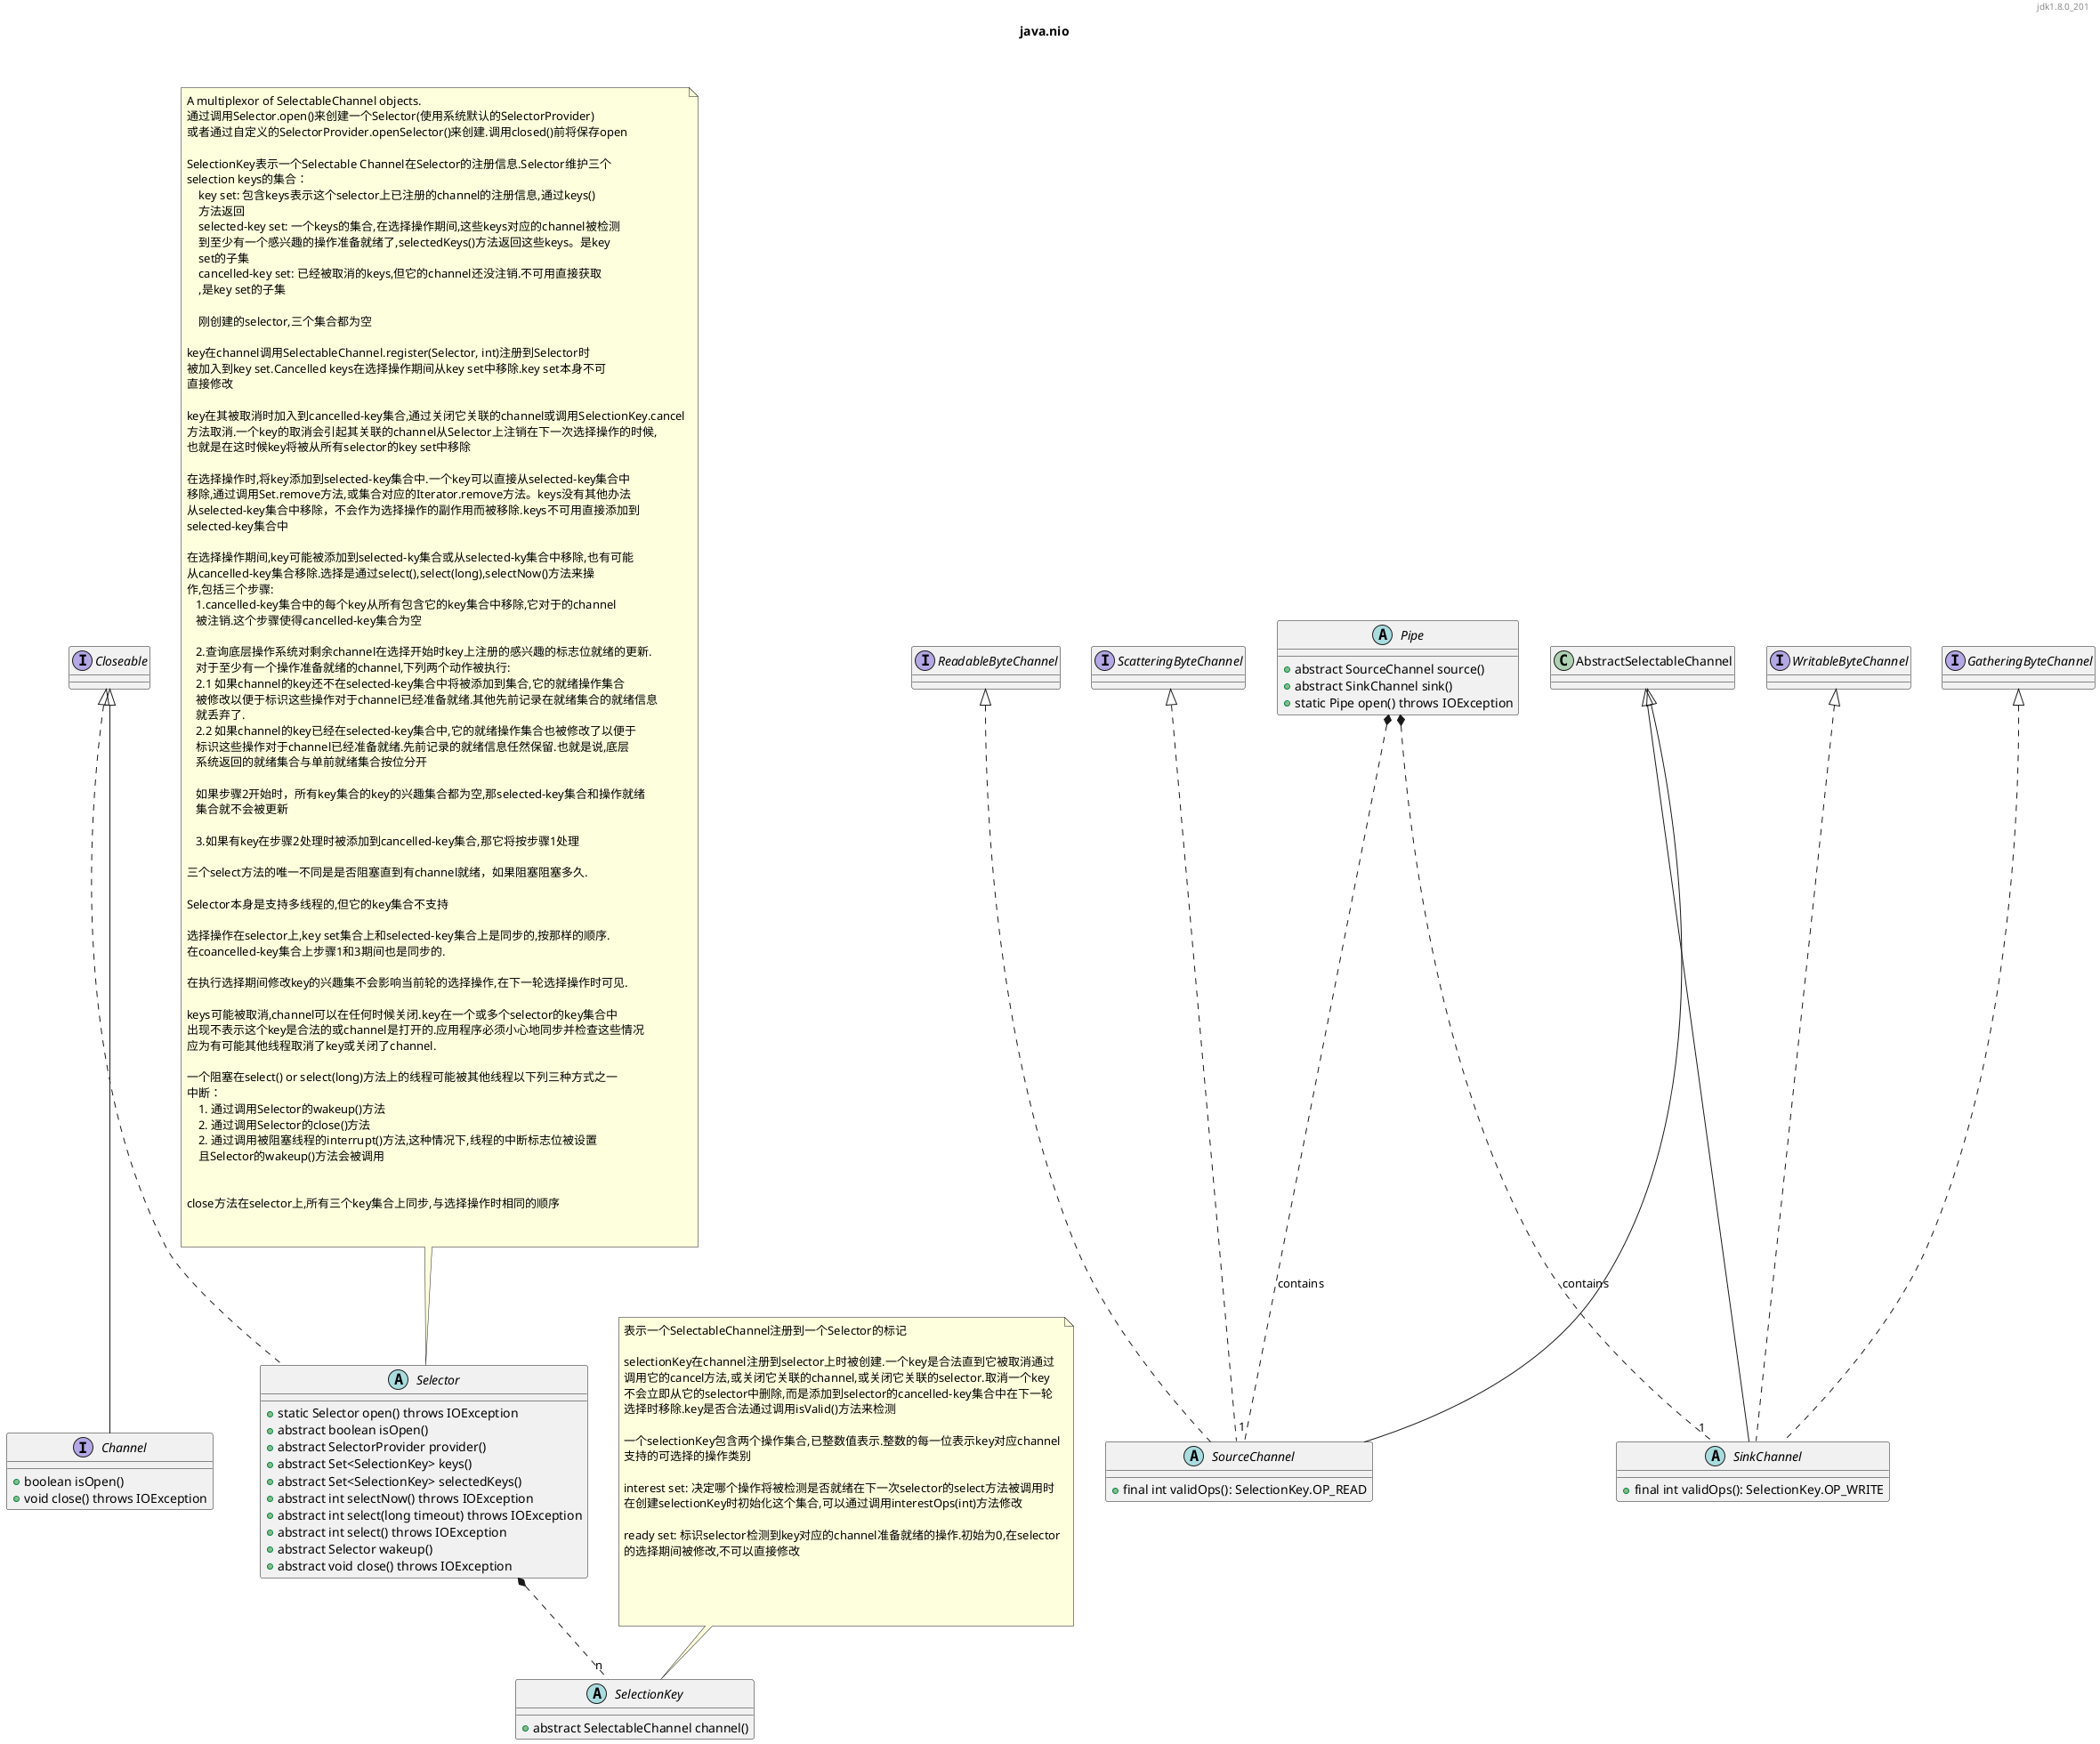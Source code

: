 @startuml

header jdk1.8.0_201

title java.nio\n\n

interface Channel extends Closeable {
    + boolean isOpen()
    + void close() throws IOException
}

abstract class Pipe {
    + abstract SourceChannel source()
    + abstract SinkChannel sink()
    + static Pipe open() throws IOException
}

abstract class SourceChannel extends AbstractSelectableChannel implements ReadableByteChannel, ScatteringByteChannel {
    + final int validOps(): SelectionKey.OP_READ
}

abstract class SinkChannel extends AbstractSelectableChannel implements WritableByteChannel, GatheringByteChannel {
    + final int validOps(): SelectionKey.OP_WRITE
}

Pipe *.. "1" SourceChannel: contains
Pipe *.. "1" SinkChannel: contains


abstract class Selector implements Closeable {
    + static Selector open() throws IOException
    + abstract boolean isOpen()
    + abstract SelectorProvider provider()
    + abstract Set<SelectionKey> keys()
    + abstract Set<SelectionKey> selectedKeys()
    + abstract int selectNow() throws IOException
    + abstract int select(long timeout) throws IOException
    + abstract int select() throws IOException
    + abstract Selector wakeup()
    + abstract void close() throws IOException
}

abstract class SelectionKey {
    + abstract SelectableChannel channel()
}

note top of Selector
A multiplexor of SelectableChannel objects.
通过调用Selector.open()来创建一个Selector(使用系统默认的SelectorProvider)
或者通过自定义的SelectorProvider.openSelector()来创建.调用closed()前将保存open

SelectionKey表示一个Selectable Channel在Selector的注册信息.Selector维护三个
selection keys的集合：
    key set: 包含keys表示这个selector上已注册的channel的注册信息,通过keys()
    方法返回
    selected-key set: 一个keys的集合,在选择操作期间,这些keys对应的channel被检测
    到至少有一个感兴趣的操作准备就绪了,selectedKeys()方法返回这些keys。是key
    set的子集
    cancelled-key set: 已经被取消的keys,但它的channel还没注销.不可用直接获取
    ,是key set的子集

    刚创建的selector,三个集合都为空

key在channel调用SelectableChannel.register(Selector, int)注册到Selector时
被加入到key set.Cancelled keys在选择操作期间从key set中移除.key set本身不可
直接修改

key在其被取消时加入到cancelled-key集合,通过关闭它关联的channel或调用SelectionKey.cancel
方法取消.一个key的取消会引起其关联的channel从Selector上注销在下一次选择操作的时候,
也就是在这时候key将被从所有selector的key set中移除

在选择操作时,将key添加到selected-key集合中.一个key可以直接从selected-key集合中
移除,通过调用Set.remove方法,或集合对应的Iterator.remove方法。keys没有其他办法
从selected-key集合中移除，不会作为选择操作的副作用而被移除.keys不可用直接添加到
selected-key集合中

在选择操作期间,key可能被添加到selected-ky集合或从selected-ky集合中移除,也有可能
从cancelled-key集合移除.选择是通过select(),select(long),selectNow()方法来操
作,包括三个步骤:
   1.cancelled-key集合中的每个key从所有包含它的key集合中移除,它对于的channel
   被注销.这个步骤使得cancelled-key集合为空

   2.查询底层操作系统对剩余channel在选择开始时key上注册的感兴趣的标志位就绪的更新.
   对于至少有一个操作准备就绪的channel,下列两个动作被执行:
   2.1 如果channel的key还不在selected-key集合中将被添加到集合,它的就绪操作集合
   被修改以便于标识这些操作对于channel已经准备就绪.其他先前记录在就绪集合的就绪信息
   就丢弃了.
   2.2 如果channel的key已经在selected-key集合中,它的就绪操作集合也被修改了以便于
   标识这些操作对于channel已经准备就绪.先前记录的就绪信息任然保留.也就是说,底层
   系统返回的就绪集合与单前就绪集合按位分开

   如果步骤2开始时，所有key集合的key的兴趣集合都为空,那selected-key集合和操作就绪
   集合就不会被更新

   3.如果有key在步骤2处理时被添加到cancelled-key集合,那它将按步骤1处理

三个select方法的唯一不同是是否阻塞直到有channel就绪，如果阻塞阻塞多久.

Selector本身是支持多线程的,但它的key集合不支持

选择操作在selector上,key set集合上和selected-key集合上是同步的,按那样的顺序.
在coancelled-key集合上步骤1和3期间也是同步的.

在执行选择期间修改key的兴趣集不会影响当前轮的选择操作,在下一轮选择操作时可见.

keys可能被取消,channel可以在任何时候关闭.key在一个或多个selector的key集合中
出现不表示这个key是合法的或channel是打开的.应用程序必须小心地同步并检查这些情况
应为有可能其他线程取消了key或关闭了channel.

一个阻塞在select() or select(long)方法上的线程可能被其他线程以下列三种方式之一
中断：
    1. 通过调用Selector的wakeup()方法
    2. 通过调用Selector的close()方法
    2. 通过调用被阻塞线程的interrupt()方法,这种情况下,线程的中断标志位被设置
    且Selector的wakeup()方法会被调用


close方法在selector上,所有三个key集合上同步,与选择操作时相同的顺序


end note

note top of SelectionKey
表示一个SelectableChannel注册到一个Selector的标记

selectionKey在channel注册到selector上时被创建.一个key是合法直到它被取消通过
调用它的cancel方法,或关闭它关联的channel,或关闭它关联的selector.取消一个key
不会立即从它的selector中删除,而是添加到selector的cancelled-key集合中在下一轮
选择时移除.key是否合法通过调用isValid()方法来检测

一个selectionKey包含两个操作集合,已整数值表示.整数的每一位表示key对应channel
支持的可选择的操作类别

interest set: 决定哪个操作将被检测是否就绪在下一次selector的select方法被调用时
在创建selectionKey时初始化这个集合,可以通过调用interestOps(int)方法修改

ready set: 标识selector检测到key对应的channel准备就绪的操作.初始为0,在selector
的选择期间被修改,不可以直接修改




end note

Selector *.. "n" SelectionKey

@enduml